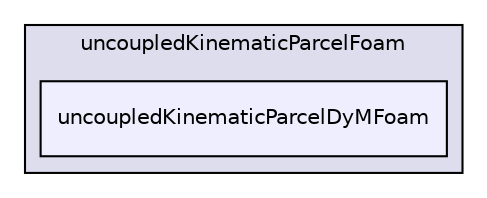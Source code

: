digraph "applications/solvers/lagrangian/uncoupledKinematicParcelFoam/uncoupledKinematicParcelDyMFoam" {
  bgcolor=transparent;
  compound=true
  node [ fontsize="10", fontname="Helvetica"];
  edge [ labelfontsize="10", labelfontname="Helvetica"];
  subgraph clusterdir_b1e29da3ebcb3cec4240e7e3b0e1a4f0 {
    graph [ bgcolor="#ddddee", pencolor="black", label="uncoupledKinematicParcelFoam" fontname="Helvetica", fontsize="10", URL="dir_b1e29da3ebcb3cec4240e7e3b0e1a4f0.html"]
  dir_85b21cfd94cb761586c595aec8c97b7b [shape=box, label="uncoupledKinematicParcelDyMFoam", style="filled", fillcolor="#eeeeff", pencolor="black", URL="dir_85b21cfd94cb761586c595aec8c97b7b.html"];
  }
}
